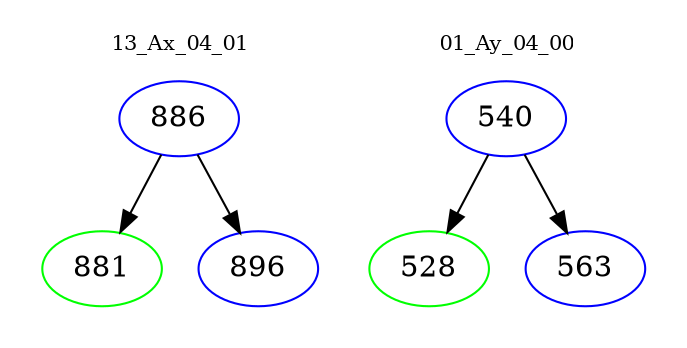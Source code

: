 digraph{
subgraph cluster_0 {
color = white
label = "13_Ax_04_01";
fontsize=10;
T0_886 [label="886", color="blue"]
T0_886 -> T0_881 [color="black"]
T0_881 [label="881", color="green"]
T0_886 -> T0_896 [color="black"]
T0_896 [label="896", color="blue"]
}
subgraph cluster_1 {
color = white
label = "01_Ay_04_00";
fontsize=10;
T1_540 [label="540", color="blue"]
T1_540 -> T1_528 [color="black"]
T1_528 [label="528", color="green"]
T1_540 -> T1_563 [color="black"]
T1_563 [label="563", color="blue"]
}
}
